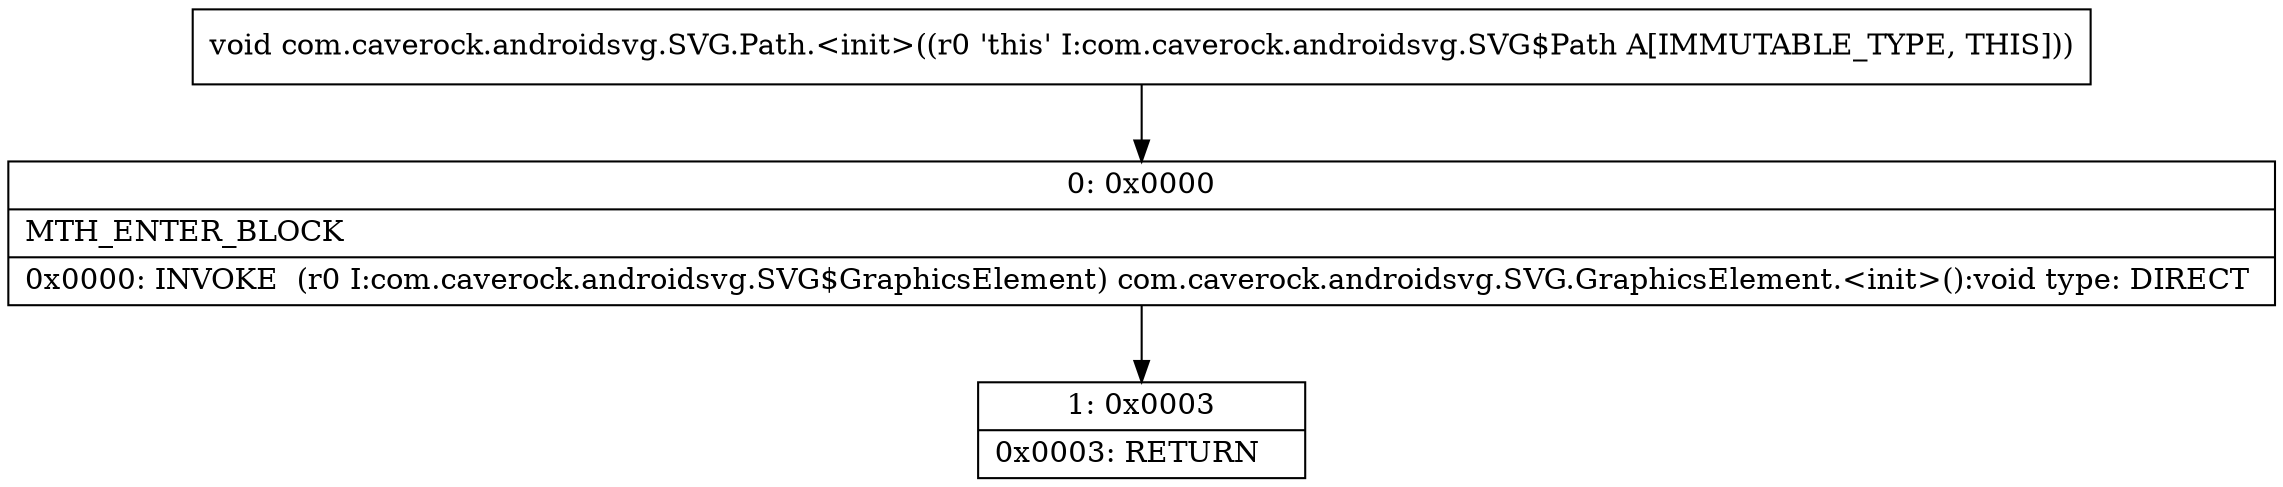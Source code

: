 digraph "CFG forcom.caverock.androidsvg.SVG.Path.\<init\>()V" {
Node_0 [shape=record,label="{0\:\ 0x0000|MTH_ENTER_BLOCK\l|0x0000: INVOKE  (r0 I:com.caverock.androidsvg.SVG$GraphicsElement) com.caverock.androidsvg.SVG.GraphicsElement.\<init\>():void type: DIRECT \l}"];
Node_1 [shape=record,label="{1\:\ 0x0003|0x0003: RETURN   \l}"];
MethodNode[shape=record,label="{void com.caverock.androidsvg.SVG.Path.\<init\>((r0 'this' I:com.caverock.androidsvg.SVG$Path A[IMMUTABLE_TYPE, THIS])) }"];
MethodNode -> Node_0;
Node_0 -> Node_1;
}

